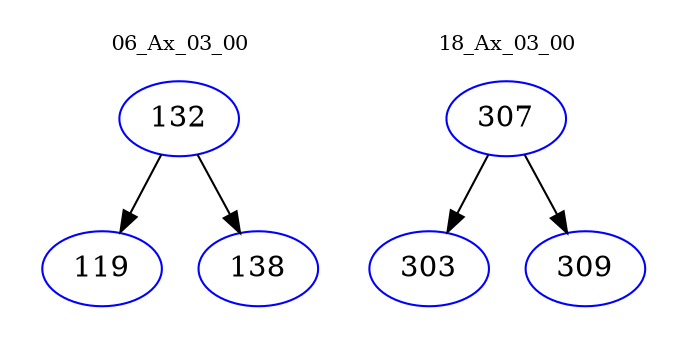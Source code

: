 digraph{
subgraph cluster_0 {
color = white
label = "06_Ax_03_00";
fontsize=10;
T0_132 [label="132", color="blue"]
T0_132 -> T0_119 [color="black"]
T0_119 [label="119", color="blue"]
T0_132 -> T0_138 [color="black"]
T0_138 [label="138", color="blue"]
}
subgraph cluster_1 {
color = white
label = "18_Ax_03_00";
fontsize=10;
T1_307 [label="307", color="blue"]
T1_307 -> T1_303 [color="black"]
T1_303 [label="303", color="blue"]
T1_307 -> T1_309 [color="black"]
T1_309 [label="309", color="blue"]
}
}
